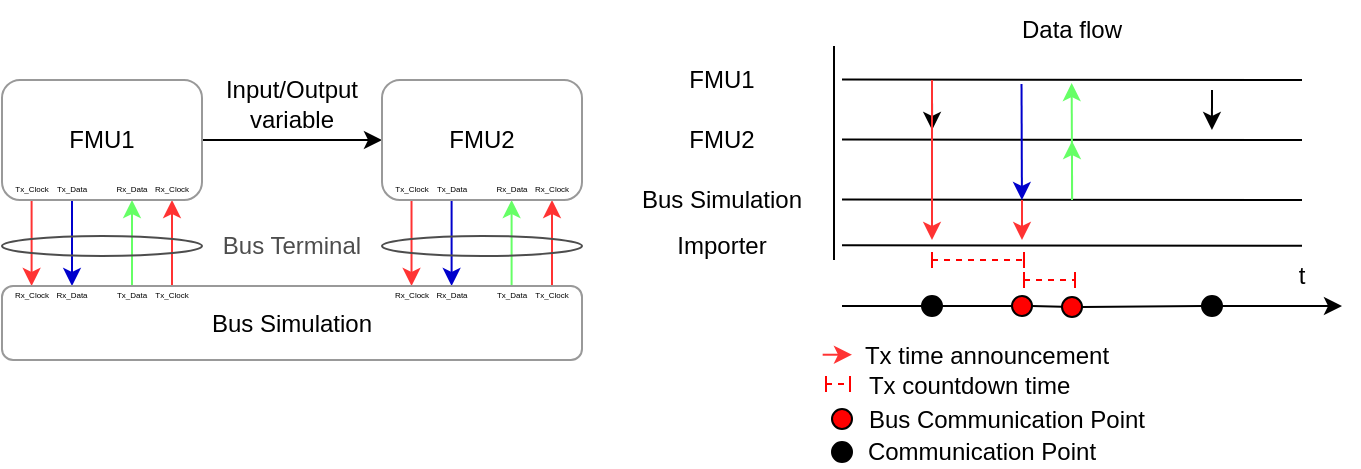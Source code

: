 <mxfile version="24.2.5" type="device">
  <diagram id="zssgmvdwZO7xPkAqMUr9" name="Page-1">
    <mxGraphModel dx="1083" dy="1234" grid="0" gridSize="10" guides="1" tooltips="1" connect="1" arrows="1" fold="1" page="1" pageScale="1" pageWidth="850" pageHeight="1100" math="0" shadow="0">
      <root>
        <mxCell id="0" />
        <mxCell id="1" parent="0" />
        <mxCell id="SsrnTv2k94DWv8KDChTj-48" style="edgeStyle=orthogonalEdgeStyle;rounded=0;orthogonalLoop=1;jettySize=auto;html=1;exitX=1;exitY=0.5;exitDx=0;exitDy=0;entryX=0;entryY=0.5;entryDx=0;entryDy=0;" parent="1" source="SsrnTv2k94DWv8KDChTj-44" target="e1DPj9sdgxrYpcnS9dOX-31" edge="1">
          <mxGeometry relative="1" as="geometry">
            <mxPoint x="-7" y="-270" as="targetPoint" />
          </mxGeometry>
        </mxCell>
        <mxCell id="SsrnTv2k94DWv8KDChTj-49" value="Input/Output variable" style="text;html=1;strokeColor=none;fillColor=none;align=center;verticalAlign=middle;whiteSpace=wrap;rounded=0;" parent="1" vertex="1">
          <mxGeometry x="-107" y="-303" width="104" height="30" as="geometry" />
        </mxCell>
        <mxCell id="SsrnTv2k94DWv8KDChTj-52" value="Bus Terminal" style="text;html=1;strokeColor=none;fillColor=none;align=center;verticalAlign=middle;whiteSpace=wrap;rounded=0;fontColor=#4D4D4D;" parent="1" vertex="1">
          <mxGeometry x="-107" y="-227" width="104" height="20" as="geometry" />
        </mxCell>
        <mxCell id="SsrnTv2k94DWv8KDChTj-53" value="" style="endArrow=none;html=1;rounded=0;" parent="1" edge="1">
          <mxGeometry width="50" height="50" relative="1" as="geometry">
            <mxPoint x="216" y="-210" as="sourcePoint" />
            <mxPoint x="216" y="-317" as="targetPoint" />
          </mxGeometry>
        </mxCell>
        <mxCell id="SsrnTv2k94DWv8KDChTj-54" value="" style="endArrow=classic;html=1;rounded=0;startArrow=none;" parent="1" source="SsrnTv2k94DWv8KDChTj-70" edge="1">
          <mxGeometry width="50" height="50" relative="1" as="geometry">
            <mxPoint x="220" y="-182" as="sourcePoint" />
            <mxPoint x="470" y="-187" as="targetPoint" />
          </mxGeometry>
        </mxCell>
        <mxCell id="SsrnTv2k94DWv8KDChTj-55" value="FMU1" style="text;html=1;strokeColor=none;fillColor=none;align=center;verticalAlign=middle;whiteSpace=wrap;rounded=0;" parent="1" vertex="1">
          <mxGeometry x="130" y="-315" width="60" height="30" as="geometry" />
        </mxCell>
        <mxCell id="SsrnTv2k94DWv8KDChTj-56" value="FMU2" style="text;html=1;strokeColor=none;fillColor=none;align=center;verticalAlign=middle;whiteSpace=wrap;rounded=0;" parent="1" vertex="1">
          <mxGeometry x="130" y="-285" width="60" height="30" as="geometry" />
        </mxCell>
        <mxCell id="SsrnTv2k94DWv8KDChTj-57" value="Bus Simulation" style="text;html=1;strokeColor=none;fillColor=none;align=center;verticalAlign=middle;whiteSpace=wrap;rounded=0;" parent="1" vertex="1">
          <mxGeometry x="110" y="-255" width="100" height="30" as="geometry" />
        </mxCell>
        <mxCell id="SsrnTv2k94DWv8KDChTj-59" value="" style="endArrow=none;html=1;rounded=0;" parent="1" edge="1">
          <mxGeometry width="50" height="50" relative="1" as="geometry">
            <mxPoint x="450" y="-270" as="sourcePoint" />
            <mxPoint x="220" y="-270.2" as="targetPoint" />
          </mxGeometry>
        </mxCell>
        <mxCell id="SsrnTv2k94DWv8KDChTj-60" value="" style="endArrow=none;html=1;rounded=0;" parent="1" edge="1">
          <mxGeometry width="50" height="50" relative="1" as="geometry">
            <mxPoint x="450" y="-300" as="sourcePoint" />
            <mxPoint x="220" y="-300.2" as="targetPoint" />
          </mxGeometry>
        </mxCell>
        <mxCell id="SsrnTv2k94DWv8KDChTj-61" value="" style="endArrow=none;html=1;rounded=0;" parent="1" edge="1">
          <mxGeometry width="50" height="50" relative="1" as="geometry">
            <mxPoint x="450" y="-240" as="sourcePoint" />
            <mxPoint x="220" y="-240.2" as="targetPoint" />
          </mxGeometry>
        </mxCell>
        <mxCell id="SsrnTv2k94DWv8KDChTj-62" value="t" style="text;html=1;strokeColor=none;fillColor=none;align=center;verticalAlign=middle;whiteSpace=wrap;rounded=0;" parent="1" vertex="1">
          <mxGeometry x="440" y="-212" width="20" height="20" as="geometry" />
        </mxCell>
        <mxCell id="SsrnTv2k94DWv8KDChTj-63" value="Data flow" style="text;html=1;strokeColor=none;fillColor=none;align=center;verticalAlign=middle;whiteSpace=wrap;rounded=0;" parent="1" vertex="1">
          <mxGeometry x="305" y="-340" width="60" height="30" as="geometry" />
        </mxCell>
        <mxCell id="SsrnTv2k94DWv8KDChTj-66" value="" style="ellipse;whiteSpace=wrap;html=1;aspect=fixed;fillColor=#000000;" parent="1" vertex="1">
          <mxGeometry x="260" y="-192" width="10" height="10" as="geometry" />
        </mxCell>
        <mxCell id="SsrnTv2k94DWv8KDChTj-67" value="" style="endArrow=none;html=1;rounded=0;" parent="1" target="SsrnTv2k94DWv8KDChTj-66" edge="1">
          <mxGeometry width="50" height="50" relative="1" as="geometry">
            <mxPoint x="220" y="-187" as="sourcePoint" />
            <mxPoint x="530" y="-182" as="targetPoint" />
          </mxGeometry>
        </mxCell>
        <mxCell id="SsrnTv2k94DWv8KDChTj-69" style="edgeStyle=orthogonalEdgeStyle;rounded=0;orthogonalLoop=1;jettySize=auto;html=1;" parent="1" edge="1">
          <mxGeometry relative="1" as="geometry">
            <mxPoint x="265" y="-295" as="sourcePoint" />
            <mxPoint x="265.05" y="-275" as="targetPoint" />
          </mxGeometry>
        </mxCell>
        <mxCell id="SsrnTv2k94DWv8KDChTj-70" value="" style="ellipse;whiteSpace=wrap;html=1;aspect=fixed;fillColor=#000000;" parent="1" vertex="1">
          <mxGeometry x="400" y="-192" width="10" height="10" as="geometry" />
        </mxCell>
        <mxCell id="SsrnTv2k94DWv8KDChTj-71" value="" style="endArrow=none;html=1;rounded=0;startArrow=none;" parent="1" source="SsrnTv2k94DWv8KDChTj-76" target="SsrnTv2k94DWv8KDChTj-70" edge="1">
          <mxGeometry width="50" height="50" relative="1" as="geometry">
            <mxPoint x="270" y="-187" as="sourcePoint" />
            <mxPoint x="590" y="-187" as="targetPoint" />
          </mxGeometry>
        </mxCell>
        <mxCell id="SsrnTv2k94DWv8KDChTj-72" style="edgeStyle=orthogonalEdgeStyle;rounded=0;orthogonalLoop=1;jettySize=auto;html=1;" parent="1" edge="1">
          <mxGeometry relative="1" as="geometry">
            <mxPoint x="405" y="-295" as="sourcePoint" />
            <mxPoint x="404.97" y="-275" as="targetPoint" />
          </mxGeometry>
        </mxCell>
        <mxCell id="SsrnTv2k94DWv8KDChTj-76" value="" style="ellipse;whiteSpace=wrap;html=1;aspect=fixed;fillColor=#FF0000;" parent="1" vertex="1">
          <mxGeometry x="330" y="-191.5" width="10" height="10" as="geometry" />
        </mxCell>
        <mxCell id="SsrnTv2k94DWv8KDChTj-77" value="" style="endArrow=none;html=1;rounded=0;startArrow=none;" parent="1" source="SsrnTv2k94DWv8KDChTj-73" target="SsrnTv2k94DWv8KDChTj-76" edge="1">
          <mxGeometry width="50" height="50" relative="1" as="geometry">
            <mxPoint x="270" y="-187.0" as="sourcePoint" />
            <mxPoint x="400" y="-187.0" as="targetPoint" />
          </mxGeometry>
        </mxCell>
        <mxCell id="SsrnTv2k94DWv8KDChTj-73" value="" style="ellipse;whiteSpace=wrap;html=1;aspect=fixed;fillColor=#FF0000;" parent="1" vertex="1">
          <mxGeometry x="305" y="-192" width="10" height="10" as="geometry" />
        </mxCell>
        <mxCell id="SsrnTv2k94DWv8KDChTj-81" value="" style="endArrow=none;html=1;rounded=0;startArrow=none;" parent="1" source="SsrnTv2k94DWv8KDChTj-66" target="SsrnTv2k94DWv8KDChTj-73" edge="1">
          <mxGeometry width="50" height="50" relative="1" as="geometry">
            <mxPoint x="270" y="-187.0" as="sourcePoint" />
            <mxPoint x="320.0" y="-187.0" as="targetPoint" />
          </mxGeometry>
        </mxCell>
        <mxCell id="SsrnTv2k94DWv8KDChTj-82" value="" style="ellipse;whiteSpace=wrap;html=1;aspect=fixed;fillColor=#FF0000;" parent="1" vertex="1">
          <mxGeometry x="215" y="-135.5" width="10" height="10" as="geometry" />
        </mxCell>
        <mxCell id="SsrnTv2k94DWv8KDChTj-84" value="" style="ellipse;whiteSpace=wrap;html=1;aspect=fixed;fillColor=#000000;" parent="1" vertex="1">
          <mxGeometry x="215" y="-119" width="10" height="10" as="geometry" />
        </mxCell>
        <mxCell id="SsrnTv2k94DWv8KDChTj-85" value="Communication Point" style="text;html=1;strokeColor=none;fillColor=none;align=center;verticalAlign=middle;whiteSpace=wrap;rounded=0;" parent="1" vertex="1">
          <mxGeometry x="230" y="-121.5" width="120" height="15" as="geometry" />
        </mxCell>
        <mxCell id="e1DPj9sdgxrYpcnS9dOX-5" value="" style="endArrow=classic;html=1;rounded=0;fontSize=4;entryX=0.5;entryY=1;entryDx=0;entryDy=0;exitX=0.5;exitY=0;exitDx=0;exitDy=0;strokeColor=#FF3333;" parent="1" source="e1DPj9sdgxrYpcnS9dOX-4" target="e1DPj9sdgxrYpcnS9dOX-3" edge="1">
          <mxGeometry width="50" height="50" relative="1" as="geometry">
            <mxPoint x="-80" y="-210" as="sourcePoint" />
            <mxPoint x="-30" y="-260" as="targetPoint" />
          </mxGeometry>
        </mxCell>
        <mxCell id="e1DPj9sdgxrYpcnS9dOX-12" value="" style="endArrow=classic;html=1;rounded=0;fontSize=4;exitX=0.5;exitY=1;exitDx=0;exitDy=0;entryX=0.5;entryY=0;entryDx=0;entryDy=0;strokeColor=#0000CC;" parent="1" source="e1DPj9sdgxrYpcnS9dOX-10" target="e1DPj9sdgxrYpcnS9dOX-11" edge="1">
          <mxGeometry x="-1" y="10" width="50" height="50" relative="1" as="geometry">
            <mxPoint x="-160" y="-230" as="sourcePoint" />
            <mxPoint x="-160" y="-190" as="targetPoint" />
            <mxPoint as="offset" />
          </mxGeometry>
        </mxCell>
        <mxCell id="e1DPj9sdgxrYpcnS9dOX-13" value="" style="endArrow=classic;html=1;rounded=0;fontSize=4;exitX=0.5;exitY=1;exitDx=0;exitDy=0;strokeColor=#0000CC;" parent="1" edge="1">
          <mxGeometry x="-1" y="10" width="50" height="50" relative="1" as="geometry">
            <mxPoint x="309.76" y="-298" as="sourcePoint" />
            <mxPoint x="309.96" y="-240" as="targetPoint" />
            <mxPoint as="offset" />
          </mxGeometry>
        </mxCell>
        <mxCell id="e1DPj9sdgxrYpcnS9dOX-17" value="" style="endArrow=classic;html=1;rounded=0;fontSize=4;entryX=0.5;entryY=1;entryDx=0;entryDy=0;exitX=0.5;exitY=0;exitDx=0;exitDy=0;strokeColor=#66FF66;" parent="1" source="e1DPj9sdgxrYpcnS9dOX-15" target="e1DPj9sdgxrYpcnS9dOX-16" edge="1">
          <mxGeometry width="50" height="50" relative="1" as="geometry">
            <mxPoint x="-105" y="-187" as="sourcePoint" />
            <mxPoint x="-105" y="-230" as="targetPoint" />
          </mxGeometry>
        </mxCell>
        <mxCell id="e1DPj9sdgxrYpcnS9dOX-19" value="" style="endArrow=classic;html=1;rounded=0;fontSize=4;entryX=0.5;entryY=1;entryDx=0;entryDy=0;strokeColor=#66FF66;" parent="1" edge="1">
          <mxGeometry width="50" height="50" relative="1" as="geometry">
            <mxPoint x="335.07" y="-240.5" as="sourcePoint" />
            <mxPoint x="334.83" y="-298.5" as="targetPoint" />
          </mxGeometry>
        </mxCell>
        <mxCell id="e1DPj9sdgxrYpcnS9dOX-20" value="" style="endArrow=classic;html=1;rounded=0;fontSize=4;exitX=0.5;exitY=1;exitDx=0;exitDy=0;entryX=0.5;entryY=0;entryDx=0;entryDy=0;strokeColor=#FF3333;" parent="1" edge="1">
          <mxGeometry width="50" height="50" relative="1" as="geometry">
            <mxPoint x="-185.2" y="-240" as="sourcePoint" />
            <mxPoint x="-185.2" y="-197" as="targetPoint" />
          </mxGeometry>
        </mxCell>
        <mxCell id="e1DPj9sdgxrYpcnS9dOX-42" value="" style="endArrow=classic;html=1;rounded=0;fontSize=4;entryX=0.5;entryY=1;entryDx=0;entryDy=0;exitX=0.5;exitY=0;exitDx=0;exitDy=0;strokeColor=#FF3333;" parent="1" source="e1DPj9sdgxrYpcnS9dOX-37" target="e1DPj9sdgxrYpcnS9dOX-32" edge="1">
          <mxGeometry x="0.535" y="-165" width="50" height="50" relative="1" as="geometry">
            <mxPoint x="-105" y="-187" as="sourcePoint" />
            <mxPoint x="-105" y="-230" as="targetPoint" />
            <mxPoint as="offset" />
          </mxGeometry>
        </mxCell>
        <mxCell id="e1DPj9sdgxrYpcnS9dOX-43" value="" style="endArrow=classic;html=1;rounded=0;fontSize=4;exitX=0.5;exitY=1;exitDx=0;exitDy=0;entryX=0.5;entryY=0;entryDx=0;entryDy=0;strokeColor=#FF3333;" parent="1" edge="1">
          <mxGeometry x="-0.07" y="145" width="50" height="50" relative="1" as="geometry">
            <mxPoint x="4.76" y="-240" as="sourcePoint" />
            <mxPoint x="4.76" y="-197" as="targetPoint" />
            <mxPoint as="offset" />
          </mxGeometry>
        </mxCell>
        <mxCell id="e1DPj9sdgxrYpcnS9dOX-44" value="" style="endArrow=classic;html=1;rounded=0;fontSize=4;exitX=0.5;exitY=1;exitDx=0;exitDy=0;entryX=0.5;entryY=0;entryDx=0;entryDy=0;strokeColor=#0000CC;" parent="1" edge="1">
          <mxGeometry x="-1" y="10" width="50" height="50" relative="1" as="geometry">
            <mxPoint x="24.8" y="-240" as="sourcePoint" />
            <mxPoint x="24.8" y="-197" as="targetPoint" />
            <mxPoint as="offset" />
          </mxGeometry>
        </mxCell>
        <mxCell id="e1DPj9sdgxrYpcnS9dOX-45" value="" style="endArrow=classic;html=1;rounded=0;fontSize=4;entryX=0.5;entryY=1;entryDx=0;entryDy=0;exitX=0.5;exitY=0;exitDx=0;exitDy=0;strokeColor=#66FF66;" parent="1" edge="1">
          <mxGeometry width="50" height="50" relative="1" as="geometry">
            <mxPoint x="54.8" y="-197" as="sourcePoint" />
            <mxPoint x="54.8" y="-240" as="targetPoint" />
          </mxGeometry>
        </mxCell>
        <mxCell id="e1DPj9sdgxrYpcnS9dOX-46" value="" style="ellipse;whiteSpace=wrap;html=1;fontSize=4;fillColor=none;strokeColor=#4D4D4D;" parent="1" vertex="1">
          <mxGeometry x="-10" y="-222" width="100" height="10" as="geometry" />
        </mxCell>
        <mxCell id="e1DPj9sdgxrYpcnS9dOX-49" value="" style="ellipse;whiteSpace=wrap;html=1;fontSize=4;fillColor=none;strokeColor=#4D4D4D;" parent="1" vertex="1">
          <mxGeometry x="-200" y="-222" width="100" height="10" as="geometry" />
        </mxCell>
        <mxCell id="e1DPj9sdgxrYpcnS9dOX-50" value="" style="endArrow=classic;html=1;rounded=0;fontSize=4;strokeColor=#FF3333;" parent="1" edge="1">
          <mxGeometry x="-0.07" y="145" width="50" height="50" relative="1" as="geometry">
            <mxPoint x="265" y="-300" as="sourcePoint" />
            <mxPoint x="265" y="-220" as="targetPoint" />
            <mxPoint as="offset" />
            <Array as="points" />
          </mxGeometry>
        </mxCell>
        <mxCell id="e1DPj9sdgxrYpcnS9dOX-53" value="Importer" style="text;html=1;strokeColor=none;fillColor=none;align=center;verticalAlign=middle;whiteSpace=wrap;rounded=0;" parent="1" vertex="1">
          <mxGeometry x="110" y="-232" width="100" height="30" as="geometry" />
        </mxCell>
        <mxCell id="e1DPj9sdgxrYpcnS9dOX-56" value="" style="endArrow=none;html=1;rounded=0;" parent="1" edge="1">
          <mxGeometry width="50" height="50" relative="1" as="geometry">
            <mxPoint x="450" y="-217.14" as="sourcePoint" />
            <mxPoint x="220" y="-217.34" as="targetPoint" />
          </mxGeometry>
        </mxCell>
        <mxCell id="e1DPj9sdgxrYpcnS9dOX-60" value="Bus Communication Point" style="text;html=1;strokeColor=none;fillColor=none;align=center;verticalAlign=middle;whiteSpace=wrap;rounded=0;" parent="1" vertex="1">
          <mxGeometry x="229.5" y="-138" width="145" height="15" as="geometry" />
        </mxCell>
        <mxCell id="e1DPj9sdgxrYpcnS9dOX-61" value="Tx time announcement" style="text;html=1;strokeColor=none;fillColor=none;align=center;verticalAlign=middle;whiteSpace=wrap;rounded=0;" parent="1" vertex="1">
          <mxGeometry x="230" y="-170" width="125" height="15" as="geometry" />
        </mxCell>
        <mxCell id="e1DPj9sdgxrYpcnS9dOX-63" value="" style="endArrow=classic;html=1;rounded=0;fontSize=4;strokeColor=#FF3333;" parent="1" edge="1">
          <mxGeometry x="-0.07" y="145" width="50" height="50" relative="1" as="geometry">
            <mxPoint x="210.33" y="-162.64" as="sourcePoint" />
            <mxPoint x="225.0" y="-162.64" as="targetPoint" />
            <mxPoint as="offset" />
            <Array as="points" />
          </mxGeometry>
        </mxCell>
        <mxCell id="e1DPj9sdgxrYpcnS9dOX-64" value="" style="endArrow=classic;html=1;rounded=0;fontSize=4;strokeColor=#FF3333;" parent="1" edge="1">
          <mxGeometry x="-0.07" y="145" width="50" height="50" relative="1" as="geometry">
            <mxPoint x="310" y="-240" as="sourcePoint" />
            <mxPoint x="310" y="-220" as="targetPoint" />
            <mxPoint as="offset" />
            <Array as="points" />
          </mxGeometry>
        </mxCell>
        <mxCell id="e1DPj9sdgxrYpcnS9dOX-65" value="" style="endArrow=classic;html=1;rounded=0;fontSize=4;strokeColor=#66FF66;" parent="1" edge="1">
          <mxGeometry width="50" height="50" relative="1" as="geometry">
            <mxPoint x="335" y="-240" as="sourcePoint" />
            <mxPoint x="335" y="-269.5" as="targetPoint" />
          </mxGeometry>
        </mxCell>
        <mxCell id="pcoDvLVg_mD4zauNFNon-1" value="" style="endArrow=baseDash;startArrow=baseDash;html=1;rounded=0;strokeColor=#FF0000;dashed=1;startFill=0;endFill=0;" parent="1" edge="1">
          <mxGeometry width="50" height="50" relative="1" as="geometry">
            <mxPoint x="265" y="-210" as="sourcePoint" />
            <mxPoint x="311" y="-210" as="targetPoint" />
          </mxGeometry>
        </mxCell>
        <mxCell id="pcoDvLVg_mD4zauNFNon-2" value="" style="endArrow=baseDash;startArrow=baseDash;html=1;rounded=0;strokeColor=#FF0000;dashed=1;startFill=0;endFill=0;" parent="1" edge="1">
          <mxGeometry width="50" height="50" relative="1" as="geometry">
            <mxPoint x="212" y="-148" as="sourcePoint" />
            <mxPoint x="224" y="-148" as="targetPoint" />
          </mxGeometry>
        </mxCell>
        <mxCell id="pcoDvLVg_mD4zauNFNon-3" value="Tx countdown time&amp;nbsp;" style="text;html=1;strokeColor=none;fillColor=none;align=center;verticalAlign=middle;whiteSpace=wrap;rounded=0;" parent="1" vertex="1">
          <mxGeometry x="231" y="-155" width="109" height="15" as="geometry" />
        </mxCell>
        <mxCell id="pcoDvLVg_mD4zauNFNon-4" value="" style="endArrow=baseDash;startArrow=baseDash;html=1;rounded=0;strokeColor=#FF0000;dashed=1;startFill=0;endFill=0;" parent="1" edge="1">
          <mxGeometry width="50" height="50" relative="1" as="geometry">
            <mxPoint x="311" y="-200" as="sourcePoint" />
            <mxPoint x="336.5" y="-200" as="targetPoint" />
          </mxGeometry>
        </mxCell>
        <mxCell id="SsrnTv2k94DWv8KDChTj-44" value="FMU1" style="rounded=1;whiteSpace=wrap;html=1;strokeColor=#999999;" parent="1" vertex="1">
          <mxGeometry x="-200" y="-300" width="100" height="60" as="geometry" />
        </mxCell>
        <mxCell id="SsrnTv2k94DWv8KDChTj-46" value="Bus Simulation" style="rounded=1;whiteSpace=wrap;html=1;strokeColor=#999999;" parent="1" vertex="1">
          <mxGeometry x="-200" y="-197" width="290" height="37" as="geometry" />
        </mxCell>
        <mxCell id="e1DPj9sdgxrYpcnS9dOX-3" value="Rx_Clock" style="text;html=1;strokeColor=none;fillColor=none;align=center;verticalAlign=middle;whiteSpace=wrap;rounded=0;fontSize=4;" parent="1" vertex="1">
          <mxGeometry x="-130" y="-250" width="30" height="10" as="geometry" />
        </mxCell>
        <mxCell id="e1DPj9sdgxrYpcnS9dOX-4" value="Tx_Clock" style="text;html=1;strokeColor=none;fillColor=none;align=center;verticalAlign=middle;whiteSpace=wrap;rounded=0;fontSize=4;" parent="1" vertex="1">
          <mxGeometry x="-130" y="-197" width="30" height="10" as="geometry" />
        </mxCell>
        <mxCell id="e1DPj9sdgxrYpcnS9dOX-8" value="Tx_Clock" style="text;html=1;strokeColor=none;fillColor=none;align=center;verticalAlign=middle;whiteSpace=wrap;rounded=0;fontSize=4;" parent="1" vertex="1">
          <mxGeometry x="-200" y="-250" width="30" height="10" as="geometry" />
        </mxCell>
        <mxCell id="e1DPj9sdgxrYpcnS9dOX-9" value="Rx_Clock" style="text;html=1;strokeColor=none;fillColor=none;align=center;verticalAlign=middle;whiteSpace=wrap;rounded=0;fontSize=4;" parent="1" vertex="1">
          <mxGeometry x="-200" y="-197" width="30" height="10" as="geometry" />
        </mxCell>
        <mxCell id="e1DPj9sdgxrYpcnS9dOX-10" value="Tx_Data" style="text;html=1;strokeColor=none;fillColor=none;align=center;verticalAlign=middle;whiteSpace=wrap;rounded=0;fontSize=4;" parent="1" vertex="1">
          <mxGeometry x="-180" y="-250" width="30" height="10" as="geometry" />
        </mxCell>
        <mxCell id="e1DPj9sdgxrYpcnS9dOX-11" value="Rx_Data" style="text;html=1;strokeColor=none;fillColor=none;align=center;verticalAlign=middle;whiteSpace=wrap;rounded=0;fontSize=4;" parent="1" vertex="1">
          <mxGeometry x="-180" y="-197" width="30" height="10" as="geometry" />
        </mxCell>
        <mxCell id="e1DPj9sdgxrYpcnS9dOX-15" value="Tx_Data" style="text;html=1;strokeColor=none;fillColor=none;align=center;verticalAlign=middle;whiteSpace=wrap;rounded=0;fontSize=4;" parent="1" vertex="1">
          <mxGeometry x="-150" y="-197" width="30" height="10" as="geometry" />
        </mxCell>
        <mxCell id="e1DPj9sdgxrYpcnS9dOX-16" value="Rx_Data" style="text;html=1;strokeColor=none;fillColor=none;align=center;verticalAlign=middle;whiteSpace=wrap;rounded=0;fontSize=4;" parent="1" vertex="1">
          <mxGeometry x="-150" y="-250" width="30" height="10" as="geometry" />
        </mxCell>
        <mxCell id="e1DPj9sdgxrYpcnS9dOX-31" value="FMU2" style="rounded=1;whiteSpace=wrap;html=1;strokeColor=#999999;" parent="1" vertex="1">
          <mxGeometry x="-10" y="-300" width="100" height="60" as="geometry" />
        </mxCell>
        <mxCell id="e1DPj9sdgxrYpcnS9dOX-32" value="Rx_Clock" style="text;html=1;strokeColor=none;fillColor=none;align=center;verticalAlign=middle;whiteSpace=wrap;rounded=0;fontSize=4;" parent="1" vertex="1">
          <mxGeometry x="60" y="-250" width="30" height="10" as="geometry" />
        </mxCell>
        <mxCell id="e1DPj9sdgxrYpcnS9dOX-33" value="Tx_Clock" style="text;html=1;strokeColor=none;fillColor=none;align=center;verticalAlign=middle;whiteSpace=wrap;rounded=0;fontSize=4;" parent="1" vertex="1">
          <mxGeometry x="-10" y="-250" width="30" height="10" as="geometry" />
        </mxCell>
        <mxCell id="e1DPj9sdgxrYpcnS9dOX-34" value="Tx_Data" style="text;html=1;strokeColor=none;fillColor=none;align=center;verticalAlign=middle;whiteSpace=wrap;rounded=0;fontSize=4;" parent="1" vertex="1">
          <mxGeometry x="10" y="-250" width="30" height="10" as="geometry" />
        </mxCell>
        <mxCell id="e1DPj9sdgxrYpcnS9dOX-35" value="Rx_Data" style="text;html=1;strokeColor=none;fillColor=none;align=center;verticalAlign=middle;whiteSpace=wrap;rounded=0;fontSize=4;" parent="1" vertex="1">
          <mxGeometry x="40" y="-250" width="30" height="10" as="geometry" />
        </mxCell>
        <mxCell id="e1DPj9sdgxrYpcnS9dOX-37" value="Tx_Clock" style="text;html=1;strokeColor=none;fillColor=none;align=center;verticalAlign=middle;whiteSpace=wrap;rounded=0;fontSize=4;" parent="1" vertex="1">
          <mxGeometry x="60" y="-197" width="30" height="10" as="geometry" />
        </mxCell>
        <mxCell id="e1DPj9sdgxrYpcnS9dOX-38" value="Rx_Clock" style="text;html=1;strokeColor=none;fillColor=none;align=center;verticalAlign=middle;whiteSpace=wrap;rounded=0;fontSize=4;" parent="1" vertex="1">
          <mxGeometry x="-10" y="-197" width="30" height="10" as="geometry" />
        </mxCell>
        <mxCell id="e1DPj9sdgxrYpcnS9dOX-39" value="Rx_Data" style="text;html=1;strokeColor=none;fillColor=none;align=center;verticalAlign=middle;whiteSpace=wrap;rounded=0;fontSize=4;" parent="1" vertex="1">
          <mxGeometry x="10" y="-197" width="30" height="10" as="geometry" />
        </mxCell>
        <mxCell id="e1DPj9sdgxrYpcnS9dOX-40" value="Tx_Data" style="text;html=1;strokeColor=none;fillColor=none;align=center;verticalAlign=middle;whiteSpace=wrap;rounded=0;fontSize=4;" parent="1" vertex="1">
          <mxGeometry x="40" y="-197" width="30" height="10" as="geometry" />
        </mxCell>
      </root>
    </mxGraphModel>
  </diagram>
</mxfile>
